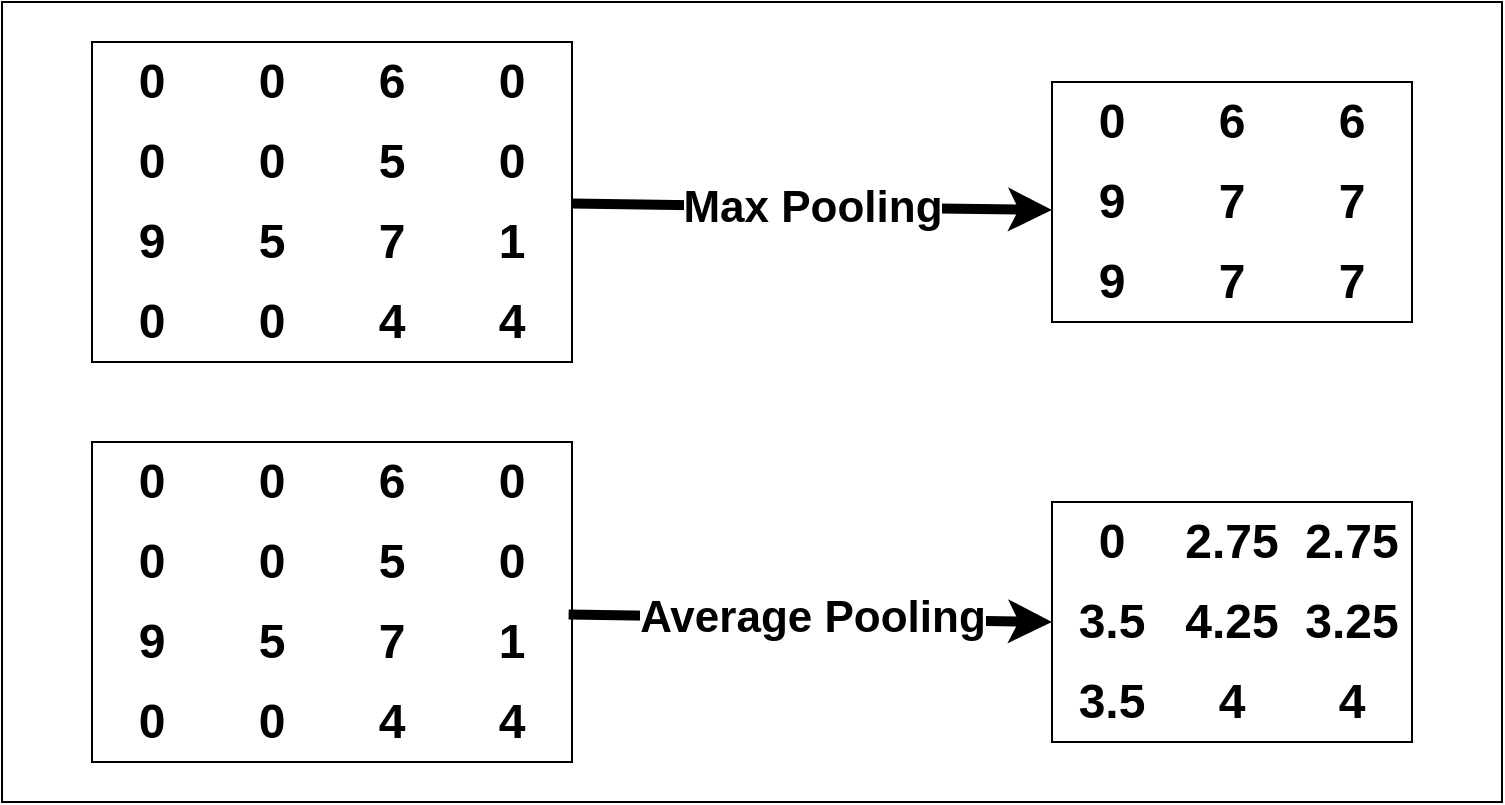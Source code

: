 <mxfile version="26.1.3">
  <diagram name="Page-1" id="A8K7zqWtlR_iGa_o7Ea6">
    <mxGraphModel dx="84" dy="580" grid="1" gridSize="10" guides="1" tooltips="1" connect="1" arrows="1" fold="1" page="1" pageScale="1" pageWidth="850" pageHeight="1100" math="0" shadow="0">
      <root>
        <mxCell id="0" />
        <mxCell id="1" parent="0" />
        <mxCell id="yXO6HTchnJNyrTTgmV7X-84" value="" style="rounded=0;whiteSpace=wrap;html=1;" vertex="1" parent="1">
          <mxGeometry x="1275" y="270" width="750" height="400" as="geometry" />
        </mxCell>
        <mxCell id="yXO6HTchnJNyrTTgmV7X-1" value="" style="shape=table;html=1;whiteSpace=wrap;startSize=0;container=1;collapsible=0;childLayout=tableLayout;columnLines=0;rowLines=0;fontSize=24;strokeColor=default;fillColor=light-dark(#FFFFFF,#071E22);fontStyle=1" vertex="1" parent="1">
          <mxGeometry x="1320" y="290" width="240" height="160" as="geometry" />
        </mxCell>
        <mxCell id="yXO6HTchnJNyrTTgmV7X-2" value="" style="shape=tableRow;horizontal=0;startSize=0;swimlaneHead=0;swimlaneBody=0;top=0;left=0;bottom=0;right=0;collapsible=0;dropTarget=0;fillColor=none;points=[[0,0.5],[1,0.5]];portConstraint=eastwest;fontSize=24;strokeColor=inherit;fontStyle=1" vertex="1" parent="yXO6HTchnJNyrTTgmV7X-1">
          <mxGeometry width="240" height="40" as="geometry" />
        </mxCell>
        <mxCell id="yXO6HTchnJNyrTTgmV7X-3" value="&lt;font style=&quot;&quot;&gt;0&lt;/font&gt;" style="shape=partialRectangle;html=1;whiteSpace=wrap;connectable=0;fillColor=none;top=0;left=0;bottom=0;right=0;overflow=hidden;fontSize=24;strokeColor=inherit;fontStyle=1;fontColor=light-dark(#000000,#FFFFFF);" vertex="1" parent="yXO6HTchnJNyrTTgmV7X-2">
          <mxGeometry width="60" height="40" as="geometry">
            <mxRectangle width="60" height="40" as="alternateBounds" />
          </mxGeometry>
        </mxCell>
        <mxCell id="yXO6HTchnJNyrTTgmV7X-4" value="0" style="shape=partialRectangle;html=1;whiteSpace=wrap;connectable=0;fillColor=none;top=0;left=0;bottom=0;right=0;overflow=hidden;fontSize=24;strokeColor=inherit;fontStyle=1" vertex="1" parent="yXO6HTchnJNyrTTgmV7X-2">
          <mxGeometry x="60" width="60" height="40" as="geometry">
            <mxRectangle width="60" height="40" as="alternateBounds" />
          </mxGeometry>
        </mxCell>
        <mxCell id="yXO6HTchnJNyrTTgmV7X-5" value="6" style="shape=partialRectangle;html=1;whiteSpace=wrap;connectable=0;fillColor=none;top=0;left=0;bottom=0;right=0;overflow=hidden;fontSize=24;strokeColor=inherit;fontStyle=1" vertex="1" parent="yXO6HTchnJNyrTTgmV7X-2">
          <mxGeometry x="120" width="60" height="40" as="geometry">
            <mxRectangle width="60" height="40" as="alternateBounds" />
          </mxGeometry>
        </mxCell>
        <mxCell id="yXO6HTchnJNyrTTgmV7X-6" value="0" style="shape=partialRectangle;html=1;whiteSpace=wrap;connectable=0;fillColor=none;top=0;left=0;bottom=0;right=0;overflow=hidden;fontSize=24;strokeColor=inherit;fontStyle=1" vertex="1" parent="yXO6HTchnJNyrTTgmV7X-2">
          <mxGeometry x="180" width="60" height="40" as="geometry">
            <mxRectangle width="60" height="40" as="alternateBounds" />
          </mxGeometry>
        </mxCell>
        <mxCell id="yXO6HTchnJNyrTTgmV7X-7" value="" style="shape=tableRow;horizontal=0;startSize=0;swimlaneHead=0;swimlaneBody=0;top=0;left=0;bottom=0;right=0;collapsible=0;dropTarget=0;fillColor=none;points=[[0,0.5],[1,0.5]];portConstraint=eastwest;fontSize=24;strokeColor=inherit;fontStyle=1" vertex="1" parent="yXO6HTchnJNyrTTgmV7X-1">
          <mxGeometry y="40" width="240" height="40" as="geometry" />
        </mxCell>
        <mxCell id="yXO6HTchnJNyrTTgmV7X-8" value="0" style="shape=partialRectangle;html=1;whiteSpace=wrap;connectable=0;fillColor=none;top=0;left=0;bottom=0;right=0;overflow=hidden;fontSize=24;strokeColor=inherit;fontStyle=1" vertex="1" parent="yXO6HTchnJNyrTTgmV7X-7">
          <mxGeometry width="60" height="40" as="geometry">
            <mxRectangle width="60" height="40" as="alternateBounds" />
          </mxGeometry>
        </mxCell>
        <mxCell id="yXO6HTchnJNyrTTgmV7X-9" value="0" style="shape=partialRectangle;html=1;whiteSpace=wrap;connectable=0;fillColor=none;top=0;left=0;bottom=0;right=0;overflow=hidden;fontSize=24;strokeColor=inherit;fontStyle=1" vertex="1" parent="yXO6HTchnJNyrTTgmV7X-7">
          <mxGeometry x="60" width="60" height="40" as="geometry">
            <mxRectangle width="60" height="40" as="alternateBounds" />
          </mxGeometry>
        </mxCell>
        <mxCell id="yXO6HTchnJNyrTTgmV7X-10" value="5" style="shape=partialRectangle;html=1;whiteSpace=wrap;connectable=0;fillColor=none;top=0;left=0;bottom=0;right=0;overflow=hidden;fontSize=24;strokeColor=inherit;fontStyle=1" vertex="1" parent="yXO6HTchnJNyrTTgmV7X-7">
          <mxGeometry x="120" width="60" height="40" as="geometry">
            <mxRectangle width="60" height="40" as="alternateBounds" />
          </mxGeometry>
        </mxCell>
        <mxCell id="yXO6HTchnJNyrTTgmV7X-11" value="0" style="shape=partialRectangle;html=1;whiteSpace=wrap;connectable=0;fillColor=none;top=0;left=0;bottom=0;right=0;overflow=hidden;fontSize=24;strokeColor=inherit;fontStyle=1" vertex="1" parent="yXO6HTchnJNyrTTgmV7X-7">
          <mxGeometry x="180" width="60" height="40" as="geometry">
            <mxRectangle width="60" height="40" as="alternateBounds" />
          </mxGeometry>
        </mxCell>
        <mxCell id="yXO6HTchnJNyrTTgmV7X-12" value="" style="shape=tableRow;horizontal=0;startSize=0;swimlaneHead=0;swimlaneBody=0;top=0;left=0;bottom=0;right=0;collapsible=0;dropTarget=0;fillColor=none;points=[[0,0.5],[1,0.5]];portConstraint=eastwest;fontSize=24;strokeColor=inherit;fontStyle=1" vertex="1" parent="yXO6HTchnJNyrTTgmV7X-1">
          <mxGeometry y="80" width="240" height="40" as="geometry" />
        </mxCell>
        <mxCell id="yXO6HTchnJNyrTTgmV7X-13" value="9" style="shape=partialRectangle;html=1;whiteSpace=wrap;connectable=0;fillColor=none;top=0;left=0;bottom=0;right=0;overflow=hidden;fontSize=24;strokeColor=inherit;fontStyle=1" vertex="1" parent="yXO6HTchnJNyrTTgmV7X-12">
          <mxGeometry width="60" height="40" as="geometry">
            <mxRectangle width="60" height="40" as="alternateBounds" />
          </mxGeometry>
        </mxCell>
        <mxCell id="yXO6HTchnJNyrTTgmV7X-14" value="5" style="shape=partialRectangle;html=1;whiteSpace=wrap;connectable=0;fillColor=none;top=0;left=0;bottom=0;right=0;overflow=hidden;fontSize=24;strokeColor=inherit;fontStyle=1" vertex="1" parent="yXO6HTchnJNyrTTgmV7X-12">
          <mxGeometry x="60" width="60" height="40" as="geometry">
            <mxRectangle width="60" height="40" as="alternateBounds" />
          </mxGeometry>
        </mxCell>
        <mxCell id="yXO6HTchnJNyrTTgmV7X-15" value="7" style="shape=partialRectangle;html=1;whiteSpace=wrap;connectable=0;fillColor=none;top=0;left=0;bottom=0;right=0;overflow=hidden;fontSize=24;strokeColor=inherit;fontStyle=1" vertex="1" parent="yXO6HTchnJNyrTTgmV7X-12">
          <mxGeometry x="120" width="60" height="40" as="geometry">
            <mxRectangle width="60" height="40" as="alternateBounds" />
          </mxGeometry>
        </mxCell>
        <mxCell id="yXO6HTchnJNyrTTgmV7X-16" value="1" style="shape=partialRectangle;html=1;whiteSpace=wrap;connectable=0;fillColor=none;top=0;left=0;bottom=0;right=0;overflow=hidden;fontSize=24;strokeColor=inherit;fontStyle=1" vertex="1" parent="yXO6HTchnJNyrTTgmV7X-12">
          <mxGeometry x="180" width="60" height="40" as="geometry">
            <mxRectangle width="60" height="40" as="alternateBounds" />
          </mxGeometry>
        </mxCell>
        <mxCell id="yXO6HTchnJNyrTTgmV7X-17" style="shape=tableRow;horizontal=0;startSize=0;swimlaneHead=0;swimlaneBody=0;top=0;left=0;bottom=0;right=0;collapsible=0;dropTarget=0;fillColor=none;points=[[0,0.5],[1,0.5]];portConstraint=eastwest;fontSize=24;strokeColor=inherit;fontStyle=1" vertex="1" parent="yXO6HTchnJNyrTTgmV7X-1">
          <mxGeometry y="120" width="240" height="40" as="geometry" />
        </mxCell>
        <mxCell id="yXO6HTchnJNyrTTgmV7X-18" value="0" style="shape=partialRectangle;html=1;whiteSpace=wrap;connectable=0;fillColor=none;top=0;left=0;bottom=0;right=0;overflow=hidden;fontSize=24;strokeColor=inherit;fontStyle=1" vertex="1" parent="yXO6HTchnJNyrTTgmV7X-17">
          <mxGeometry width="60" height="40" as="geometry">
            <mxRectangle width="60" height="40" as="alternateBounds" />
          </mxGeometry>
        </mxCell>
        <mxCell id="yXO6HTchnJNyrTTgmV7X-19" value="0" style="shape=partialRectangle;html=1;whiteSpace=wrap;connectable=0;fillColor=none;top=0;left=0;bottom=0;right=0;overflow=hidden;fontSize=24;strokeColor=inherit;fontStyle=1" vertex="1" parent="yXO6HTchnJNyrTTgmV7X-17">
          <mxGeometry x="60" width="60" height="40" as="geometry">
            <mxRectangle width="60" height="40" as="alternateBounds" />
          </mxGeometry>
        </mxCell>
        <mxCell id="yXO6HTchnJNyrTTgmV7X-20" value="4" style="shape=partialRectangle;html=1;whiteSpace=wrap;connectable=0;fillColor=none;top=0;left=0;bottom=0;right=0;overflow=hidden;fontSize=24;strokeColor=inherit;fontStyle=1" vertex="1" parent="yXO6HTchnJNyrTTgmV7X-17">
          <mxGeometry x="120" width="60" height="40" as="geometry">
            <mxRectangle width="60" height="40" as="alternateBounds" />
          </mxGeometry>
        </mxCell>
        <mxCell id="yXO6HTchnJNyrTTgmV7X-21" value="&lt;font style=&quot;&quot;&gt;4&lt;/font&gt;" style="shape=partialRectangle;html=1;whiteSpace=wrap;connectable=0;fillColor=none;top=0;left=0;bottom=0;right=0;overflow=hidden;fontSize=24;strokeColor=inherit;fontStyle=1;fontColor=light-dark(#000000,#FFFFFF);" vertex="1" parent="yXO6HTchnJNyrTTgmV7X-17">
          <mxGeometry x="180" width="60" height="40" as="geometry">
            <mxRectangle width="60" height="40" as="alternateBounds" />
          </mxGeometry>
        </mxCell>
        <mxCell id="yXO6HTchnJNyrTTgmV7X-23" value="" style="shape=table;html=1;whiteSpace=wrap;startSize=0;container=1;collapsible=0;childLayout=tableLayout;columnLines=0;rowLines=0;fontSize=24;strokeColor=default;fillColor=light-dark(#FFFFFF,#071E22);fontStyle=1" vertex="1" parent="1">
          <mxGeometry x="1800" y="310" width="180" height="120" as="geometry" />
        </mxCell>
        <mxCell id="yXO6HTchnJNyrTTgmV7X-24" value="" style="shape=tableRow;horizontal=0;startSize=0;swimlaneHead=0;swimlaneBody=0;top=0;left=0;bottom=0;right=0;collapsible=0;dropTarget=0;fillColor=none;points=[[0,0.5],[1,0.5]];portConstraint=eastwest;fontSize=24;strokeColor=inherit;fontStyle=1" vertex="1" parent="yXO6HTchnJNyrTTgmV7X-23">
          <mxGeometry width="180" height="40" as="geometry" />
        </mxCell>
        <mxCell id="yXO6HTchnJNyrTTgmV7X-25" value="&lt;font style=&quot;&quot;&gt;0&lt;/font&gt;" style="shape=partialRectangle;html=1;whiteSpace=wrap;connectable=0;fillColor=none;top=0;left=0;bottom=0;right=0;overflow=hidden;fontSize=24;strokeColor=inherit;fontStyle=1;fontColor=light-dark(#000000,#FFFFFF);" vertex="1" parent="yXO6HTchnJNyrTTgmV7X-24">
          <mxGeometry width="60" height="40" as="geometry">
            <mxRectangle width="60" height="40" as="alternateBounds" />
          </mxGeometry>
        </mxCell>
        <mxCell id="yXO6HTchnJNyrTTgmV7X-26" value="6" style="shape=partialRectangle;html=1;whiteSpace=wrap;connectable=0;fillColor=none;top=0;left=0;bottom=0;right=0;overflow=hidden;fontSize=24;strokeColor=inherit;fontStyle=1" vertex="1" parent="yXO6HTchnJNyrTTgmV7X-24">
          <mxGeometry x="60" width="60" height="40" as="geometry">
            <mxRectangle width="60" height="40" as="alternateBounds" />
          </mxGeometry>
        </mxCell>
        <mxCell id="yXO6HTchnJNyrTTgmV7X-27" value="6" style="shape=partialRectangle;html=1;whiteSpace=wrap;connectable=0;fillColor=none;top=0;left=0;bottom=0;right=0;overflow=hidden;fontSize=24;strokeColor=inherit;fontStyle=1" vertex="1" parent="yXO6HTchnJNyrTTgmV7X-24">
          <mxGeometry x="120" width="60" height="40" as="geometry">
            <mxRectangle width="60" height="40" as="alternateBounds" />
          </mxGeometry>
        </mxCell>
        <mxCell id="yXO6HTchnJNyrTTgmV7X-29" value="" style="shape=tableRow;horizontal=0;startSize=0;swimlaneHead=0;swimlaneBody=0;top=0;left=0;bottom=0;right=0;collapsible=0;dropTarget=0;fillColor=none;points=[[0,0.5],[1,0.5]];portConstraint=eastwest;fontSize=24;strokeColor=inherit;fontStyle=1" vertex="1" parent="yXO6HTchnJNyrTTgmV7X-23">
          <mxGeometry y="40" width="180" height="40" as="geometry" />
        </mxCell>
        <mxCell id="yXO6HTchnJNyrTTgmV7X-30" value="9" style="shape=partialRectangle;html=1;whiteSpace=wrap;connectable=0;fillColor=none;top=0;left=0;bottom=0;right=0;overflow=hidden;fontSize=24;strokeColor=inherit;fontStyle=1" vertex="1" parent="yXO6HTchnJNyrTTgmV7X-29">
          <mxGeometry width="60" height="40" as="geometry">
            <mxRectangle width="60" height="40" as="alternateBounds" />
          </mxGeometry>
        </mxCell>
        <mxCell id="yXO6HTchnJNyrTTgmV7X-31" value="7" style="shape=partialRectangle;html=1;whiteSpace=wrap;connectable=0;fillColor=none;top=0;left=0;bottom=0;right=0;overflow=hidden;fontSize=24;strokeColor=inherit;fontStyle=1" vertex="1" parent="yXO6HTchnJNyrTTgmV7X-29">
          <mxGeometry x="60" width="60" height="40" as="geometry">
            <mxRectangle width="60" height="40" as="alternateBounds" />
          </mxGeometry>
        </mxCell>
        <mxCell id="yXO6HTchnJNyrTTgmV7X-32" value="7" style="shape=partialRectangle;html=1;whiteSpace=wrap;connectable=0;fillColor=none;top=0;left=0;bottom=0;right=0;overflow=hidden;fontSize=24;strokeColor=inherit;fontStyle=1" vertex="1" parent="yXO6HTchnJNyrTTgmV7X-29">
          <mxGeometry x="120" width="60" height="40" as="geometry">
            <mxRectangle width="60" height="40" as="alternateBounds" />
          </mxGeometry>
        </mxCell>
        <mxCell id="yXO6HTchnJNyrTTgmV7X-34" value="" style="shape=tableRow;horizontal=0;startSize=0;swimlaneHead=0;swimlaneBody=0;top=0;left=0;bottom=0;right=0;collapsible=0;dropTarget=0;fillColor=none;points=[[0,0.5],[1,0.5]];portConstraint=eastwest;fontSize=24;strokeColor=inherit;fontStyle=1" vertex="1" parent="yXO6HTchnJNyrTTgmV7X-23">
          <mxGeometry y="80" width="180" height="40" as="geometry" />
        </mxCell>
        <mxCell id="yXO6HTchnJNyrTTgmV7X-35" value="9" style="shape=partialRectangle;html=1;whiteSpace=wrap;connectable=0;fillColor=none;top=0;left=0;bottom=0;right=0;overflow=hidden;fontSize=24;strokeColor=inherit;fontStyle=1" vertex="1" parent="yXO6HTchnJNyrTTgmV7X-34">
          <mxGeometry width="60" height="40" as="geometry">
            <mxRectangle width="60" height="40" as="alternateBounds" />
          </mxGeometry>
        </mxCell>
        <mxCell id="yXO6HTchnJNyrTTgmV7X-36" value="7" style="shape=partialRectangle;html=1;whiteSpace=wrap;connectable=0;fillColor=none;top=0;left=0;bottom=0;right=0;overflow=hidden;fontSize=24;strokeColor=inherit;fontStyle=1" vertex="1" parent="yXO6HTchnJNyrTTgmV7X-34">
          <mxGeometry x="60" width="60" height="40" as="geometry">
            <mxRectangle width="60" height="40" as="alternateBounds" />
          </mxGeometry>
        </mxCell>
        <mxCell id="yXO6HTchnJNyrTTgmV7X-37" value="7" style="shape=partialRectangle;html=1;whiteSpace=wrap;connectable=0;fillColor=none;top=0;left=0;bottom=0;right=0;overflow=hidden;fontSize=24;strokeColor=inherit;fontStyle=1" vertex="1" parent="yXO6HTchnJNyrTTgmV7X-34">
          <mxGeometry x="120" width="60" height="40" as="geometry">
            <mxRectangle width="60" height="40" as="alternateBounds" />
          </mxGeometry>
        </mxCell>
        <mxCell id="yXO6HTchnJNyrTTgmV7X-44" value="" style="shape=table;html=1;whiteSpace=wrap;startSize=0;container=1;collapsible=0;childLayout=tableLayout;columnLines=0;rowLines=0;fontSize=24;strokeColor=default;fillColor=light-dark(#FFFFFF,#071E22);fontStyle=1" vertex="1" parent="1">
          <mxGeometry x="1320" y="490" width="240" height="160" as="geometry" />
        </mxCell>
        <mxCell id="yXO6HTchnJNyrTTgmV7X-45" value="" style="shape=tableRow;horizontal=0;startSize=0;swimlaneHead=0;swimlaneBody=0;top=0;left=0;bottom=0;right=0;collapsible=0;dropTarget=0;fillColor=none;points=[[0,0.5],[1,0.5]];portConstraint=eastwest;fontSize=24;strokeColor=inherit;fontStyle=1" vertex="1" parent="yXO6HTchnJNyrTTgmV7X-44">
          <mxGeometry width="240" height="40" as="geometry" />
        </mxCell>
        <mxCell id="yXO6HTchnJNyrTTgmV7X-46" value="&lt;font style=&quot;&quot;&gt;0&lt;/font&gt;" style="shape=partialRectangle;html=1;whiteSpace=wrap;connectable=0;fillColor=none;top=0;left=0;bottom=0;right=0;overflow=hidden;fontSize=24;strokeColor=inherit;fontStyle=1;fontColor=light-dark(#000000,#FFFFFF);" vertex="1" parent="yXO6HTchnJNyrTTgmV7X-45">
          <mxGeometry width="60" height="40" as="geometry">
            <mxRectangle width="60" height="40" as="alternateBounds" />
          </mxGeometry>
        </mxCell>
        <mxCell id="yXO6HTchnJNyrTTgmV7X-47" value="0" style="shape=partialRectangle;html=1;whiteSpace=wrap;connectable=0;fillColor=none;top=0;left=0;bottom=0;right=0;overflow=hidden;fontSize=24;strokeColor=inherit;fontStyle=1" vertex="1" parent="yXO6HTchnJNyrTTgmV7X-45">
          <mxGeometry x="60" width="60" height="40" as="geometry">
            <mxRectangle width="60" height="40" as="alternateBounds" />
          </mxGeometry>
        </mxCell>
        <mxCell id="yXO6HTchnJNyrTTgmV7X-48" value="6" style="shape=partialRectangle;html=1;whiteSpace=wrap;connectable=0;fillColor=none;top=0;left=0;bottom=0;right=0;overflow=hidden;fontSize=24;strokeColor=inherit;fontStyle=1" vertex="1" parent="yXO6HTchnJNyrTTgmV7X-45">
          <mxGeometry x="120" width="60" height="40" as="geometry">
            <mxRectangle width="60" height="40" as="alternateBounds" />
          </mxGeometry>
        </mxCell>
        <mxCell id="yXO6HTchnJNyrTTgmV7X-49" value="0" style="shape=partialRectangle;html=1;whiteSpace=wrap;connectable=0;fillColor=none;top=0;left=0;bottom=0;right=0;overflow=hidden;fontSize=24;strokeColor=inherit;fontStyle=1" vertex="1" parent="yXO6HTchnJNyrTTgmV7X-45">
          <mxGeometry x="180" width="60" height="40" as="geometry">
            <mxRectangle width="60" height="40" as="alternateBounds" />
          </mxGeometry>
        </mxCell>
        <mxCell id="yXO6HTchnJNyrTTgmV7X-50" value="" style="shape=tableRow;horizontal=0;startSize=0;swimlaneHead=0;swimlaneBody=0;top=0;left=0;bottom=0;right=0;collapsible=0;dropTarget=0;fillColor=none;points=[[0,0.5],[1,0.5]];portConstraint=eastwest;fontSize=24;strokeColor=inherit;fontStyle=1" vertex="1" parent="yXO6HTchnJNyrTTgmV7X-44">
          <mxGeometry y="40" width="240" height="40" as="geometry" />
        </mxCell>
        <mxCell id="yXO6HTchnJNyrTTgmV7X-51" value="0" style="shape=partialRectangle;html=1;whiteSpace=wrap;connectable=0;fillColor=none;top=0;left=0;bottom=0;right=0;overflow=hidden;fontSize=24;strokeColor=inherit;fontStyle=1" vertex="1" parent="yXO6HTchnJNyrTTgmV7X-50">
          <mxGeometry width="60" height="40" as="geometry">
            <mxRectangle width="60" height="40" as="alternateBounds" />
          </mxGeometry>
        </mxCell>
        <mxCell id="yXO6HTchnJNyrTTgmV7X-52" value="0" style="shape=partialRectangle;html=1;whiteSpace=wrap;connectable=0;fillColor=none;top=0;left=0;bottom=0;right=0;overflow=hidden;fontSize=24;strokeColor=inherit;fontStyle=1" vertex="1" parent="yXO6HTchnJNyrTTgmV7X-50">
          <mxGeometry x="60" width="60" height="40" as="geometry">
            <mxRectangle width="60" height="40" as="alternateBounds" />
          </mxGeometry>
        </mxCell>
        <mxCell id="yXO6HTchnJNyrTTgmV7X-53" value="5" style="shape=partialRectangle;html=1;whiteSpace=wrap;connectable=0;fillColor=none;top=0;left=0;bottom=0;right=0;overflow=hidden;fontSize=24;strokeColor=inherit;fontStyle=1" vertex="1" parent="yXO6HTchnJNyrTTgmV7X-50">
          <mxGeometry x="120" width="60" height="40" as="geometry">
            <mxRectangle width="60" height="40" as="alternateBounds" />
          </mxGeometry>
        </mxCell>
        <mxCell id="yXO6HTchnJNyrTTgmV7X-54" value="0" style="shape=partialRectangle;html=1;whiteSpace=wrap;connectable=0;fillColor=none;top=0;left=0;bottom=0;right=0;overflow=hidden;fontSize=24;strokeColor=inherit;fontStyle=1" vertex="1" parent="yXO6HTchnJNyrTTgmV7X-50">
          <mxGeometry x="180" width="60" height="40" as="geometry">
            <mxRectangle width="60" height="40" as="alternateBounds" />
          </mxGeometry>
        </mxCell>
        <mxCell id="yXO6HTchnJNyrTTgmV7X-55" value="" style="shape=tableRow;horizontal=0;startSize=0;swimlaneHead=0;swimlaneBody=0;top=0;left=0;bottom=0;right=0;collapsible=0;dropTarget=0;fillColor=none;points=[[0,0.5],[1,0.5]];portConstraint=eastwest;fontSize=24;strokeColor=inherit;fontStyle=1" vertex="1" parent="yXO6HTchnJNyrTTgmV7X-44">
          <mxGeometry y="80" width="240" height="40" as="geometry" />
        </mxCell>
        <mxCell id="yXO6HTchnJNyrTTgmV7X-56" value="9" style="shape=partialRectangle;html=1;whiteSpace=wrap;connectable=0;fillColor=none;top=0;left=0;bottom=0;right=0;overflow=hidden;fontSize=24;strokeColor=inherit;fontStyle=1" vertex="1" parent="yXO6HTchnJNyrTTgmV7X-55">
          <mxGeometry width="60" height="40" as="geometry">
            <mxRectangle width="60" height="40" as="alternateBounds" />
          </mxGeometry>
        </mxCell>
        <mxCell id="yXO6HTchnJNyrTTgmV7X-57" value="5" style="shape=partialRectangle;html=1;whiteSpace=wrap;connectable=0;fillColor=none;top=0;left=0;bottom=0;right=0;overflow=hidden;fontSize=24;strokeColor=inherit;fontStyle=1" vertex="1" parent="yXO6HTchnJNyrTTgmV7X-55">
          <mxGeometry x="60" width="60" height="40" as="geometry">
            <mxRectangle width="60" height="40" as="alternateBounds" />
          </mxGeometry>
        </mxCell>
        <mxCell id="yXO6HTchnJNyrTTgmV7X-58" value="7" style="shape=partialRectangle;html=1;whiteSpace=wrap;connectable=0;fillColor=none;top=0;left=0;bottom=0;right=0;overflow=hidden;fontSize=24;strokeColor=inherit;fontStyle=1" vertex="1" parent="yXO6HTchnJNyrTTgmV7X-55">
          <mxGeometry x="120" width="60" height="40" as="geometry">
            <mxRectangle width="60" height="40" as="alternateBounds" />
          </mxGeometry>
        </mxCell>
        <mxCell id="yXO6HTchnJNyrTTgmV7X-59" value="1" style="shape=partialRectangle;html=1;whiteSpace=wrap;connectable=0;fillColor=none;top=0;left=0;bottom=0;right=0;overflow=hidden;fontSize=24;strokeColor=inherit;fontStyle=1" vertex="1" parent="yXO6HTchnJNyrTTgmV7X-55">
          <mxGeometry x="180" width="60" height="40" as="geometry">
            <mxRectangle width="60" height="40" as="alternateBounds" />
          </mxGeometry>
        </mxCell>
        <mxCell id="yXO6HTchnJNyrTTgmV7X-60" style="shape=tableRow;horizontal=0;startSize=0;swimlaneHead=0;swimlaneBody=0;top=0;left=0;bottom=0;right=0;collapsible=0;dropTarget=0;fillColor=none;points=[[0,0.5],[1,0.5]];portConstraint=eastwest;fontSize=24;strokeColor=inherit;fontStyle=1" vertex="1" parent="yXO6HTchnJNyrTTgmV7X-44">
          <mxGeometry y="120" width="240" height="40" as="geometry" />
        </mxCell>
        <mxCell id="yXO6HTchnJNyrTTgmV7X-61" value="0" style="shape=partialRectangle;html=1;whiteSpace=wrap;connectable=0;fillColor=none;top=0;left=0;bottom=0;right=0;overflow=hidden;fontSize=24;strokeColor=inherit;fontStyle=1" vertex="1" parent="yXO6HTchnJNyrTTgmV7X-60">
          <mxGeometry width="60" height="40" as="geometry">
            <mxRectangle width="60" height="40" as="alternateBounds" />
          </mxGeometry>
        </mxCell>
        <mxCell id="yXO6HTchnJNyrTTgmV7X-62" value="0" style="shape=partialRectangle;html=1;whiteSpace=wrap;connectable=0;fillColor=none;top=0;left=0;bottom=0;right=0;overflow=hidden;fontSize=24;strokeColor=inherit;fontStyle=1" vertex="1" parent="yXO6HTchnJNyrTTgmV7X-60">
          <mxGeometry x="60" width="60" height="40" as="geometry">
            <mxRectangle width="60" height="40" as="alternateBounds" />
          </mxGeometry>
        </mxCell>
        <mxCell id="yXO6HTchnJNyrTTgmV7X-63" value="4" style="shape=partialRectangle;html=1;whiteSpace=wrap;connectable=0;fillColor=none;top=0;left=0;bottom=0;right=0;overflow=hidden;fontSize=24;strokeColor=inherit;fontStyle=1" vertex="1" parent="yXO6HTchnJNyrTTgmV7X-60">
          <mxGeometry x="120" width="60" height="40" as="geometry">
            <mxRectangle width="60" height="40" as="alternateBounds" />
          </mxGeometry>
        </mxCell>
        <mxCell id="yXO6HTchnJNyrTTgmV7X-64" value="&lt;font style=&quot;&quot;&gt;4&lt;/font&gt;" style="shape=partialRectangle;html=1;whiteSpace=wrap;connectable=0;fillColor=none;top=0;left=0;bottom=0;right=0;overflow=hidden;fontSize=24;strokeColor=inherit;fontStyle=1;fontColor=light-dark(#000000,#FFFFFF);" vertex="1" parent="yXO6HTchnJNyrTTgmV7X-60">
          <mxGeometry x="180" width="60" height="40" as="geometry">
            <mxRectangle width="60" height="40" as="alternateBounds" />
          </mxGeometry>
        </mxCell>
        <mxCell id="yXO6HTchnJNyrTTgmV7X-66" value="" style="shape=table;html=1;whiteSpace=wrap;startSize=0;container=1;collapsible=0;childLayout=tableLayout;columnLines=0;rowLines=0;fontSize=24;strokeColor=default;fillColor=light-dark(#FFFFFF,#071E22);fontStyle=1" vertex="1" parent="1">
          <mxGeometry x="1800" y="520" width="180" height="120" as="geometry" />
        </mxCell>
        <mxCell id="yXO6HTchnJNyrTTgmV7X-67" value="" style="shape=tableRow;horizontal=0;startSize=0;swimlaneHead=0;swimlaneBody=0;top=0;left=0;bottom=0;right=0;collapsible=0;dropTarget=0;fillColor=none;points=[[0,0.5],[1,0.5]];portConstraint=eastwest;fontSize=24;strokeColor=inherit;fontStyle=1" vertex="1" parent="yXO6HTchnJNyrTTgmV7X-66">
          <mxGeometry width="180" height="40" as="geometry" />
        </mxCell>
        <mxCell id="yXO6HTchnJNyrTTgmV7X-68" value="&lt;font style=&quot;&quot;&gt;0&lt;/font&gt;" style="shape=partialRectangle;html=1;whiteSpace=wrap;connectable=0;fillColor=none;top=0;left=0;bottom=0;right=0;overflow=hidden;fontSize=24;strokeColor=inherit;fontStyle=1;fontColor=light-dark(#000000,#FFFFFF);" vertex="1" parent="yXO6HTchnJNyrTTgmV7X-67">
          <mxGeometry width="60" height="40" as="geometry">
            <mxRectangle width="60" height="40" as="alternateBounds" />
          </mxGeometry>
        </mxCell>
        <mxCell id="yXO6HTchnJNyrTTgmV7X-69" value="2.75" style="shape=partialRectangle;html=1;whiteSpace=wrap;connectable=0;fillColor=none;top=0;left=0;bottom=0;right=0;overflow=hidden;fontSize=24;strokeColor=inherit;fontStyle=1" vertex="1" parent="yXO6HTchnJNyrTTgmV7X-67">
          <mxGeometry x="60" width="60" height="40" as="geometry">
            <mxRectangle width="60" height="40" as="alternateBounds" />
          </mxGeometry>
        </mxCell>
        <mxCell id="yXO6HTchnJNyrTTgmV7X-70" value="2.75" style="shape=partialRectangle;html=1;whiteSpace=wrap;connectable=0;fillColor=none;top=0;left=0;bottom=0;right=0;overflow=hidden;fontSize=24;strokeColor=inherit;fontStyle=1" vertex="1" parent="yXO6HTchnJNyrTTgmV7X-67">
          <mxGeometry x="120" width="60" height="40" as="geometry">
            <mxRectangle width="60" height="40" as="alternateBounds" />
          </mxGeometry>
        </mxCell>
        <mxCell id="yXO6HTchnJNyrTTgmV7X-71" value="" style="shape=tableRow;horizontal=0;startSize=0;swimlaneHead=0;swimlaneBody=0;top=0;left=0;bottom=0;right=0;collapsible=0;dropTarget=0;fillColor=none;points=[[0,0.5],[1,0.5]];portConstraint=eastwest;fontSize=24;strokeColor=inherit;fontStyle=1" vertex="1" parent="yXO6HTchnJNyrTTgmV7X-66">
          <mxGeometry y="40" width="180" height="40" as="geometry" />
        </mxCell>
        <mxCell id="yXO6HTchnJNyrTTgmV7X-72" value="3.5" style="shape=partialRectangle;html=1;whiteSpace=wrap;connectable=0;fillColor=none;top=0;left=0;bottom=0;right=0;overflow=hidden;fontSize=24;strokeColor=inherit;fontStyle=1" vertex="1" parent="yXO6HTchnJNyrTTgmV7X-71">
          <mxGeometry width="60" height="40" as="geometry">
            <mxRectangle width="60" height="40" as="alternateBounds" />
          </mxGeometry>
        </mxCell>
        <mxCell id="yXO6HTchnJNyrTTgmV7X-73" value="4.25" style="shape=partialRectangle;html=1;whiteSpace=wrap;connectable=0;fillColor=none;top=0;left=0;bottom=0;right=0;overflow=hidden;fontSize=24;strokeColor=inherit;fontStyle=1" vertex="1" parent="yXO6HTchnJNyrTTgmV7X-71">
          <mxGeometry x="60" width="60" height="40" as="geometry">
            <mxRectangle width="60" height="40" as="alternateBounds" />
          </mxGeometry>
        </mxCell>
        <mxCell id="yXO6HTchnJNyrTTgmV7X-74" value="3.25" style="shape=partialRectangle;html=1;whiteSpace=wrap;connectable=0;fillColor=none;top=0;left=0;bottom=0;right=0;overflow=hidden;fontSize=24;strokeColor=inherit;fontStyle=1" vertex="1" parent="yXO6HTchnJNyrTTgmV7X-71">
          <mxGeometry x="120" width="60" height="40" as="geometry">
            <mxRectangle width="60" height="40" as="alternateBounds" />
          </mxGeometry>
        </mxCell>
        <mxCell id="yXO6HTchnJNyrTTgmV7X-75" value="" style="shape=tableRow;horizontal=0;startSize=0;swimlaneHead=0;swimlaneBody=0;top=0;left=0;bottom=0;right=0;collapsible=0;dropTarget=0;fillColor=none;points=[[0,0.5],[1,0.5]];portConstraint=eastwest;fontSize=24;strokeColor=inherit;fontStyle=1" vertex="1" parent="yXO6HTchnJNyrTTgmV7X-66">
          <mxGeometry y="80" width="180" height="40" as="geometry" />
        </mxCell>
        <mxCell id="yXO6HTchnJNyrTTgmV7X-76" value="3.5" style="shape=partialRectangle;html=1;whiteSpace=wrap;connectable=0;fillColor=none;top=0;left=0;bottom=0;right=0;overflow=hidden;fontSize=24;strokeColor=inherit;fontStyle=1" vertex="1" parent="yXO6HTchnJNyrTTgmV7X-75">
          <mxGeometry width="60" height="40" as="geometry">
            <mxRectangle width="60" height="40" as="alternateBounds" />
          </mxGeometry>
        </mxCell>
        <mxCell id="yXO6HTchnJNyrTTgmV7X-77" value="4" style="shape=partialRectangle;html=1;whiteSpace=wrap;connectable=0;fillColor=none;top=0;left=0;bottom=0;right=0;overflow=hidden;fontSize=24;strokeColor=inherit;fontStyle=1" vertex="1" parent="yXO6HTchnJNyrTTgmV7X-75">
          <mxGeometry x="60" width="60" height="40" as="geometry">
            <mxRectangle width="60" height="40" as="alternateBounds" />
          </mxGeometry>
        </mxCell>
        <mxCell id="yXO6HTchnJNyrTTgmV7X-78" value="4&lt;span style=&quot;color: rgba(0, 0, 0, 0); font-family: monospace; font-size: 0px; font-weight: 400; text-align: start; text-wrap-mode: nowrap;&quot;&gt;%3CmxGraphModel%3E%3Croot%3E%3CmxCell%20id%3D%220%22%2F%3E%3CmxCell%20id%3D%221%22%20parent%3D%220%22%2F%3E%3CmxCell%20id%3D%222%22%20value%3D%22%22%20style%3D%22endArrow%3Dclassic%3Bhtml%3D1%3Brounded%3D0%3BexitX%3D0.992%3BexitY%3D1.008%3BexitDx%3D0%3BexitDy%3D0%3BexitPerimeter%3D0%3BentryX%3D0%3BentryY%3D0.008%3BentryDx%3D0%3BentryDy%3D0%3BentryPerimeter%3D0%3BfontSize%3D17%3BstrokeWidth%3D5%3B%22%20edge%3D%221%22%20parent%3D%221%22%3E%3CmxGeometry%20relative%3D%221%22%20as%3D%22geometry%22%3E%3CmxPoint%20x%3D%221138%22%20y%3D%22260%22%20as%3D%22sourcePoint%22%2F%3E%3CmxPoint%20x%3D%221330%22%20y%3D%22260%22%20as%3D%22targetPoint%22%2F%3E%3C%2FmxGeometry%3E%3C%2FmxCell%3E%3CmxCell%20id%3D%223%22%20value%3D%22%26lt%3Bfont%20style%3D%26quot%3Bfont-size%3A%2022px%3B%26quot%3B%26gt%3B%26lt%3Bb%20style%3D%26quot%3B%26quot%3B%26gt%3BReLu%26lt%3B%2Fb%26gt%3B%26lt%3B%2Ffont%26gt%3B%22%20style%3D%22edgeLabel%3Bresizable%3D0%3Bhtml%3D1%3B%3Balign%3Dcenter%3BverticalAlign%3Dmiddle%3B%22%20connectable%3D%220%22%20vertex%3D%221%22%20parent%3D%222%22%3E%3CmxGeometry%20relative%3D%221%22%20as%3D%22geometry%22%2F%3E%3C%2FmxCell%3E%3C%2Froot%3E%3C%2FmxGraphModel%3E&lt;/span&gt;" style="shape=partialRectangle;html=1;whiteSpace=wrap;connectable=0;fillColor=none;top=0;left=0;bottom=0;right=0;overflow=hidden;fontSize=24;strokeColor=inherit;fontStyle=1" vertex="1" parent="yXO6HTchnJNyrTTgmV7X-75">
          <mxGeometry x="120" width="60" height="40" as="geometry">
            <mxRectangle width="60" height="40" as="alternateBounds" />
          </mxGeometry>
        </mxCell>
        <mxCell id="yXO6HTchnJNyrTTgmV7X-79" value="" style="endArrow=classic;html=1;rounded=0;exitX=0.993;exitY=0.155;exitDx=0;exitDy=0;exitPerimeter=0;fontSize=17;strokeWidth=5;" edge="1" parent="1" source="yXO6HTchnJNyrTTgmV7X-55">
          <mxGeometry relative="1" as="geometry">
            <mxPoint x="1570" y="730" as="sourcePoint" />
            <mxPoint x="1800" y="580" as="targetPoint" />
          </mxGeometry>
        </mxCell>
        <mxCell id="yXO6HTchnJNyrTTgmV7X-80" value="&lt;font style=&quot;font-size: 22px;&quot;&gt;&lt;b style=&quot;&quot;&gt;Average Pooling&lt;/b&gt;&lt;/font&gt;" style="edgeLabel;resizable=0;html=1;;align=center;verticalAlign=middle;" connectable="0" vertex="1" parent="yXO6HTchnJNyrTTgmV7X-79">
          <mxGeometry relative="1" as="geometry" />
        </mxCell>
        <mxCell id="yXO6HTchnJNyrTTgmV7X-82" value="" style="endArrow=classic;html=1;rounded=0;exitX=0.999;exitY=1.02;exitDx=0;exitDy=0;exitPerimeter=0;fontSize=17;strokeWidth=5;" edge="1" parent="1" source="yXO6HTchnJNyrTTgmV7X-7">
          <mxGeometry relative="1" as="geometry">
            <mxPoint x="1570" y="370" as="sourcePoint" />
            <mxPoint x="1800" y="374" as="targetPoint" />
          </mxGeometry>
        </mxCell>
        <mxCell id="yXO6HTchnJNyrTTgmV7X-83" value="&lt;font style=&quot;font-size: 22px;&quot;&gt;&lt;b style=&quot;&quot;&gt;Max Pooling&lt;/b&gt;&lt;/font&gt;" style="edgeLabel;resizable=0;html=1;;align=center;verticalAlign=middle;" connectable="0" vertex="1" parent="yXO6HTchnJNyrTTgmV7X-82">
          <mxGeometry relative="1" as="geometry" />
        </mxCell>
      </root>
    </mxGraphModel>
  </diagram>
</mxfile>
